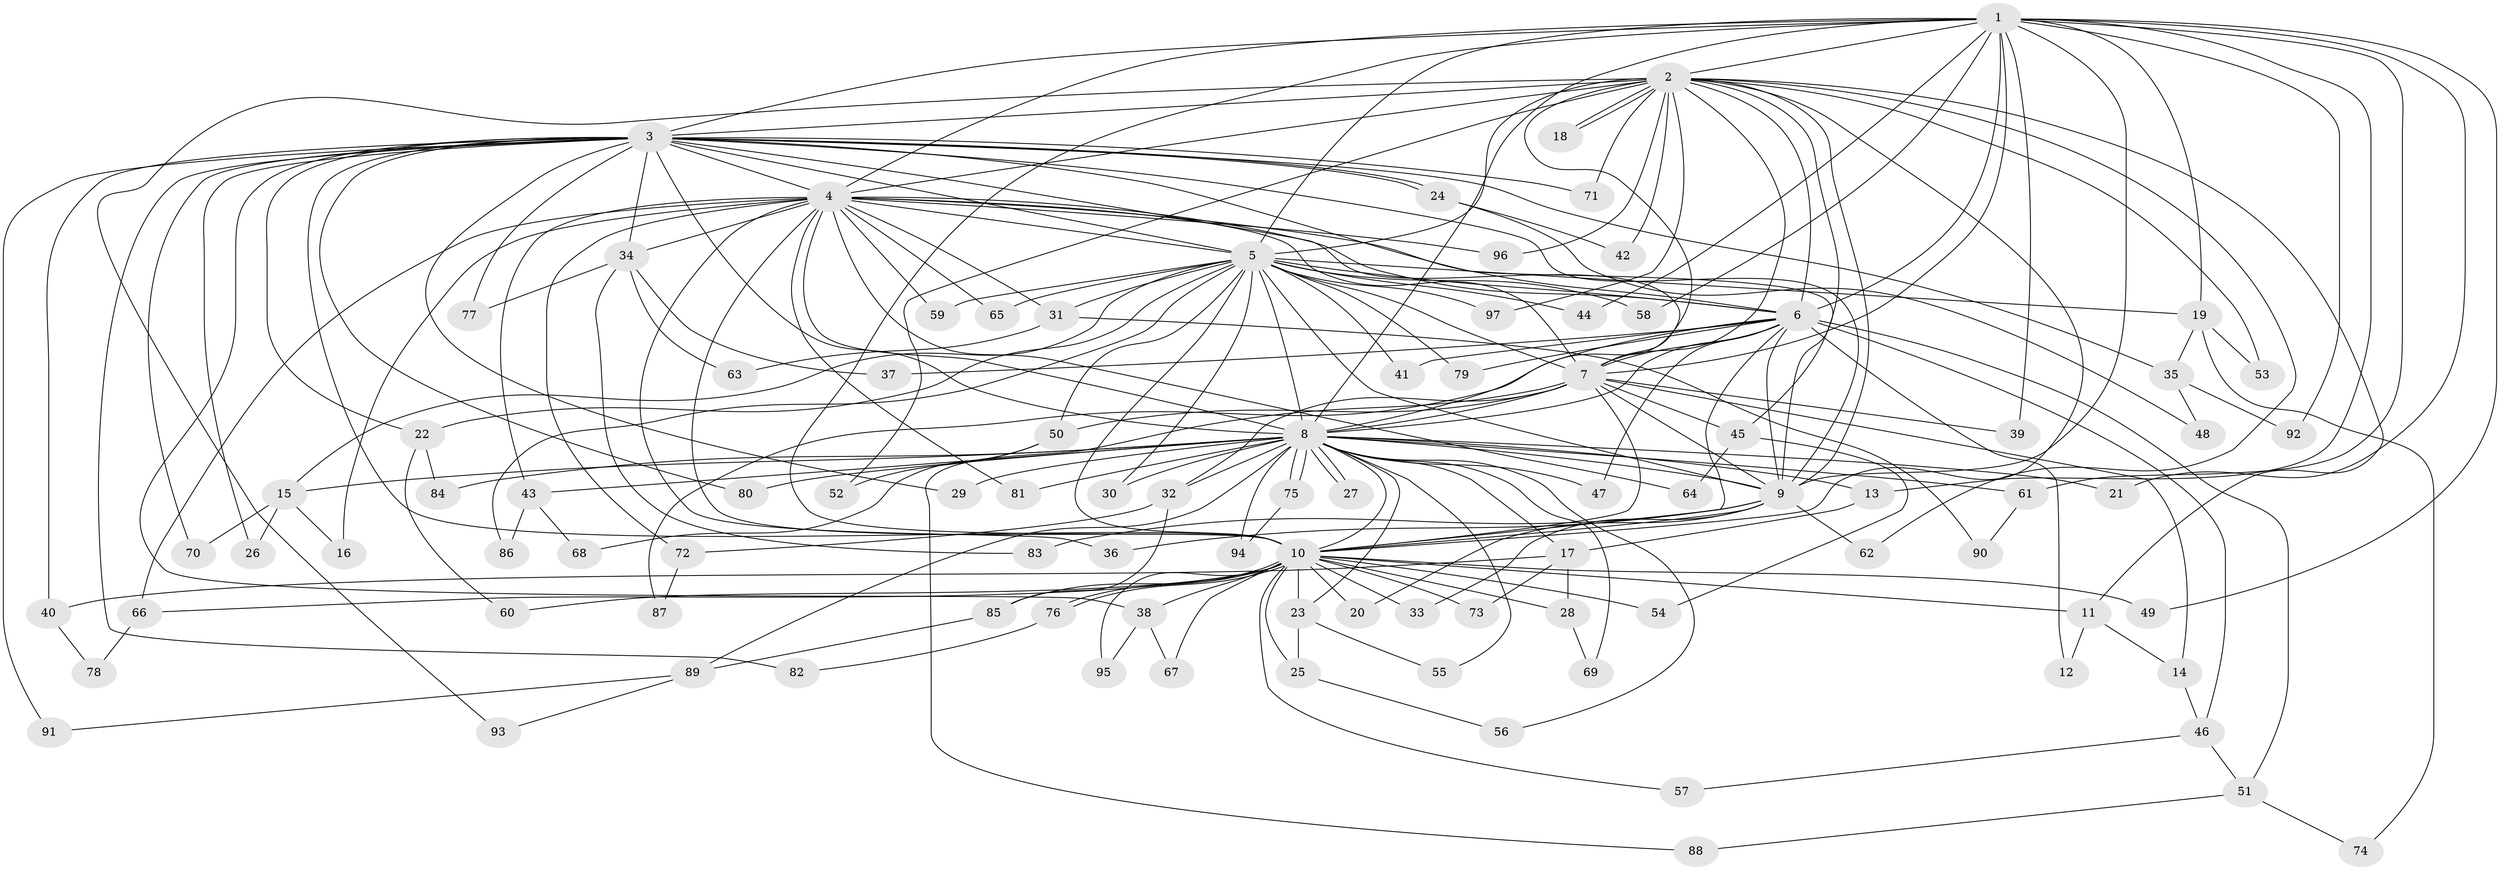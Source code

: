 // coarse degree distribution, {23: 0.014705882352941176, 11: 0.014705882352941176, 4: 0.16176470588235295, 3: 0.17647058823529413, 24: 0.014705882352941176, 27: 0.014705882352941176, 5: 0.04411764705882353, 2: 0.4117647058823529, 1: 0.04411764705882353, 20: 0.029411764705882353, 14: 0.029411764705882353, 19: 0.014705882352941176, 16: 0.014705882352941176, 6: 0.014705882352941176}
// Generated by graph-tools (version 1.1) at 2025/36/03/04/25 23:36:36]
// undirected, 97 vertices, 219 edges
graph export_dot {
  node [color=gray90,style=filled];
  1;
  2;
  3;
  4;
  5;
  6;
  7;
  8;
  9;
  10;
  11;
  12;
  13;
  14;
  15;
  16;
  17;
  18;
  19;
  20;
  21;
  22;
  23;
  24;
  25;
  26;
  27;
  28;
  29;
  30;
  31;
  32;
  33;
  34;
  35;
  36;
  37;
  38;
  39;
  40;
  41;
  42;
  43;
  44;
  45;
  46;
  47;
  48;
  49;
  50;
  51;
  52;
  53;
  54;
  55;
  56;
  57;
  58;
  59;
  60;
  61;
  62;
  63;
  64;
  65;
  66;
  67;
  68;
  69;
  70;
  71;
  72;
  73;
  74;
  75;
  76;
  77;
  78;
  79;
  80;
  81;
  82;
  83;
  84;
  85;
  86;
  87;
  88;
  89;
  90;
  91;
  92;
  93;
  94;
  95;
  96;
  97;
  1 -- 2;
  1 -- 3;
  1 -- 4;
  1 -- 5;
  1 -- 6;
  1 -- 7;
  1 -- 8;
  1 -- 9;
  1 -- 10;
  1 -- 13;
  1 -- 19;
  1 -- 21;
  1 -- 39;
  1 -- 44;
  1 -- 49;
  1 -- 58;
  1 -- 61;
  1 -- 92;
  2 -- 3;
  2 -- 4;
  2 -- 5;
  2 -- 6;
  2 -- 7;
  2 -- 8;
  2 -- 9;
  2 -- 10;
  2 -- 11;
  2 -- 18;
  2 -- 18;
  2 -- 42;
  2 -- 45;
  2 -- 52;
  2 -- 53;
  2 -- 62;
  2 -- 71;
  2 -- 93;
  2 -- 96;
  2 -- 97;
  3 -- 4;
  3 -- 5;
  3 -- 6;
  3 -- 7;
  3 -- 8;
  3 -- 9;
  3 -- 10;
  3 -- 22;
  3 -- 24;
  3 -- 24;
  3 -- 26;
  3 -- 29;
  3 -- 34;
  3 -- 35;
  3 -- 38;
  3 -- 40;
  3 -- 70;
  3 -- 71;
  3 -- 77;
  3 -- 80;
  3 -- 82;
  3 -- 91;
  4 -- 5;
  4 -- 6;
  4 -- 7;
  4 -- 8;
  4 -- 9;
  4 -- 10;
  4 -- 16;
  4 -- 31;
  4 -- 34;
  4 -- 36;
  4 -- 43;
  4 -- 59;
  4 -- 64;
  4 -- 65;
  4 -- 66;
  4 -- 72;
  4 -- 81;
  4 -- 96;
  5 -- 6;
  5 -- 7;
  5 -- 8;
  5 -- 9;
  5 -- 10;
  5 -- 15;
  5 -- 19;
  5 -- 22;
  5 -- 30;
  5 -- 31;
  5 -- 41;
  5 -- 44;
  5 -- 50;
  5 -- 58;
  5 -- 59;
  5 -- 65;
  5 -- 79;
  5 -- 86;
  5 -- 97;
  6 -- 7;
  6 -- 8;
  6 -- 9;
  6 -- 10;
  6 -- 12;
  6 -- 37;
  6 -- 41;
  6 -- 46;
  6 -- 47;
  6 -- 51;
  6 -- 79;
  6 -- 87;
  7 -- 8;
  7 -- 9;
  7 -- 10;
  7 -- 14;
  7 -- 32;
  7 -- 39;
  7 -- 45;
  7 -- 50;
  7 -- 88;
  8 -- 9;
  8 -- 10;
  8 -- 13;
  8 -- 15;
  8 -- 17;
  8 -- 21;
  8 -- 23;
  8 -- 27;
  8 -- 27;
  8 -- 29;
  8 -- 30;
  8 -- 32;
  8 -- 43;
  8 -- 47;
  8 -- 55;
  8 -- 56;
  8 -- 61;
  8 -- 69;
  8 -- 75;
  8 -- 75;
  8 -- 80;
  8 -- 81;
  8 -- 84;
  8 -- 89;
  8 -- 94;
  9 -- 10;
  9 -- 20;
  9 -- 33;
  9 -- 36;
  9 -- 62;
  9 -- 83;
  10 -- 11;
  10 -- 20;
  10 -- 23;
  10 -- 25;
  10 -- 28;
  10 -- 33;
  10 -- 38;
  10 -- 49;
  10 -- 54;
  10 -- 57;
  10 -- 60;
  10 -- 66;
  10 -- 67;
  10 -- 73;
  10 -- 76;
  10 -- 76;
  10 -- 85;
  10 -- 95;
  11 -- 12;
  11 -- 14;
  13 -- 17;
  14 -- 46;
  15 -- 16;
  15 -- 26;
  15 -- 70;
  17 -- 28;
  17 -- 40;
  17 -- 73;
  19 -- 35;
  19 -- 53;
  19 -- 74;
  22 -- 60;
  22 -- 84;
  23 -- 25;
  23 -- 55;
  24 -- 42;
  24 -- 48;
  25 -- 56;
  28 -- 69;
  31 -- 63;
  31 -- 90;
  32 -- 72;
  32 -- 85;
  34 -- 37;
  34 -- 63;
  34 -- 77;
  34 -- 83;
  35 -- 48;
  35 -- 92;
  38 -- 67;
  38 -- 95;
  40 -- 78;
  43 -- 68;
  43 -- 86;
  45 -- 54;
  45 -- 64;
  46 -- 51;
  46 -- 57;
  50 -- 52;
  50 -- 68;
  51 -- 74;
  51 -- 88;
  61 -- 90;
  66 -- 78;
  72 -- 87;
  75 -- 94;
  76 -- 82;
  85 -- 89;
  89 -- 91;
  89 -- 93;
}
